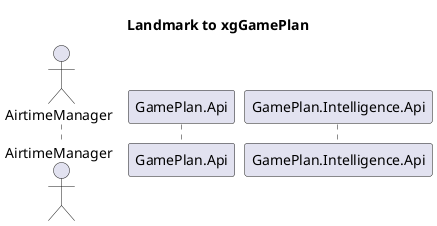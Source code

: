 @startuml
title Landmark to xgGamePlan
actor AirtimeManager
participant GamePlan.Api
participant GamePlan.Intelligence.Api


@enduml